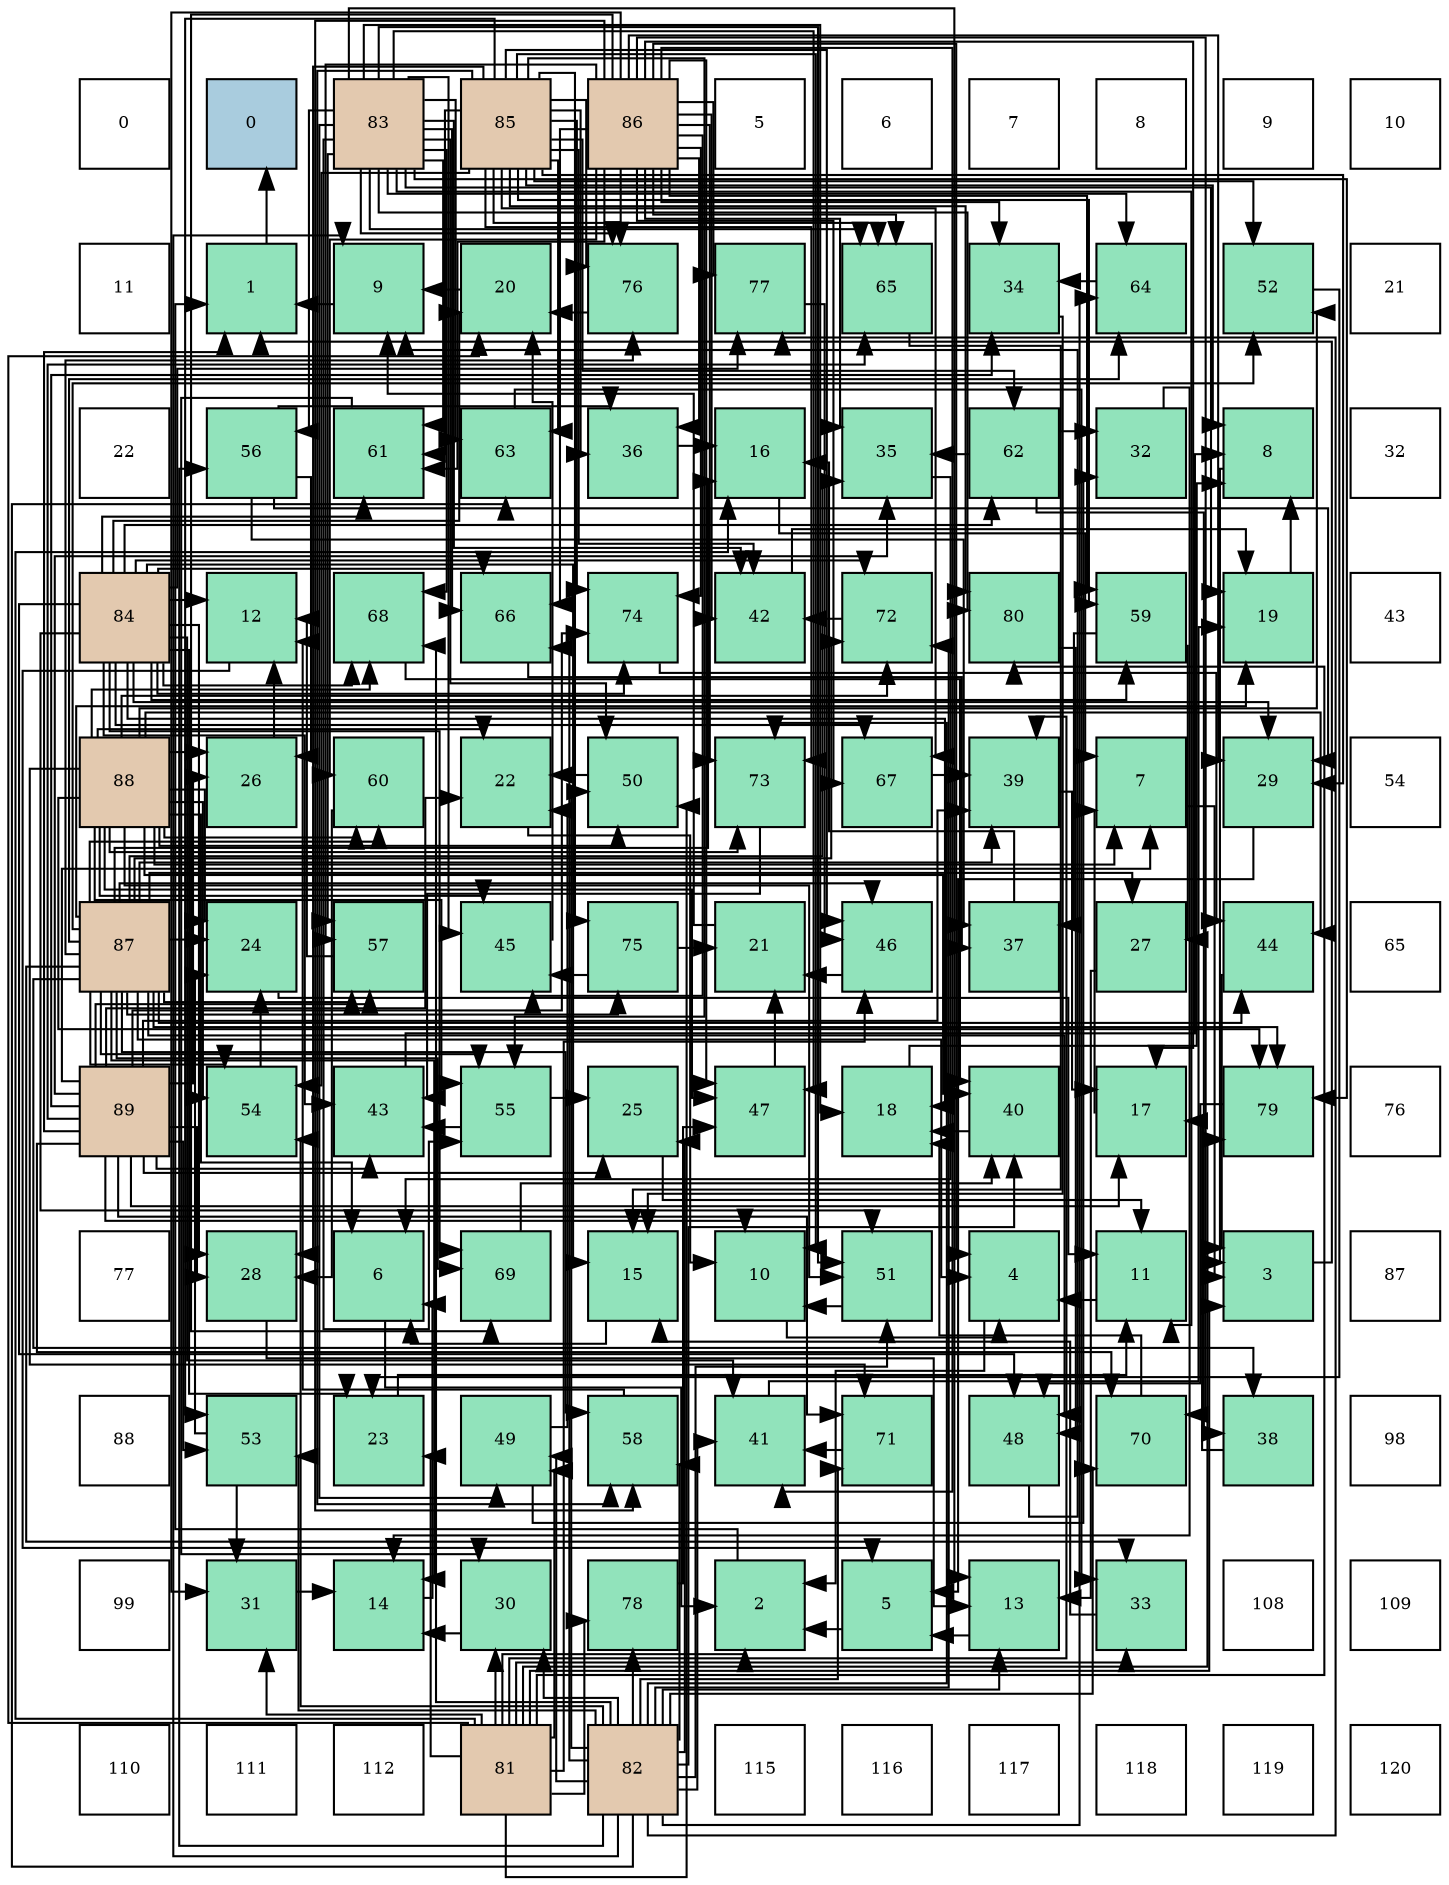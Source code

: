 digraph layout{
 rankdir=TB;
 splines=ortho;
 node [style=filled shape=square fixedsize=true width=0.6];
0[label="0", fontsize=8, fillcolor="#ffffff"];
1[label="0", fontsize=8, fillcolor="#a9ccde"];
2[label="83", fontsize=8, fillcolor="#e3c9af"];
3[label="85", fontsize=8, fillcolor="#e3c9af"];
4[label="86", fontsize=8, fillcolor="#e3c9af"];
5[label="5", fontsize=8, fillcolor="#ffffff"];
6[label="6", fontsize=8, fillcolor="#ffffff"];
7[label="7", fontsize=8, fillcolor="#ffffff"];
8[label="8", fontsize=8, fillcolor="#ffffff"];
9[label="9", fontsize=8, fillcolor="#ffffff"];
10[label="10", fontsize=8, fillcolor="#ffffff"];
11[label="11", fontsize=8, fillcolor="#ffffff"];
12[label="1", fontsize=8, fillcolor="#91e3bb"];
13[label="9", fontsize=8, fillcolor="#91e3bb"];
14[label="20", fontsize=8, fillcolor="#91e3bb"];
15[label="76", fontsize=8, fillcolor="#91e3bb"];
16[label="77", fontsize=8, fillcolor="#91e3bb"];
17[label="65", fontsize=8, fillcolor="#91e3bb"];
18[label="34", fontsize=8, fillcolor="#91e3bb"];
19[label="64", fontsize=8, fillcolor="#91e3bb"];
20[label="52", fontsize=8, fillcolor="#91e3bb"];
21[label="21", fontsize=8, fillcolor="#ffffff"];
22[label="22", fontsize=8, fillcolor="#ffffff"];
23[label="56", fontsize=8, fillcolor="#91e3bb"];
24[label="61", fontsize=8, fillcolor="#91e3bb"];
25[label="63", fontsize=8, fillcolor="#91e3bb"];
26[label="36", fontsize=8, fillcolor="#91e3bb"];
27[label="16", fontsize=8, fillcolor="#91e3bb"];
28[label="35", fontsize=8, fillcolor="#91e3bb"];
29[label="62", fontsize=8, fillcolor="#91e3bb"];
30[label="32", fontsize=8, fillcolor="#91e3bb"];
31[label="8", fontsize=8, fillcolor="#91e3bb"];
32[label="32", fontsize=8, fillcolor="#ffffff"];
33[label="84", fontsize=8, fillcolor="#e3c9af"];
34[label="12", fontsize=8, fillcolor="#91e3bb"];
35[label="68", fontsize=8, fillcolor="#91e3bb"];
36[label="66", fontsize=8, fillcolor="#91e3bb"];
37[label="74", fontsize=8, fillcolor="#91e3bb"];
38[label="42", fontsize=8, fillcolor="#91e3bb"];
39[label="72", fontsize=8, fillcolor="#91e3bb"];
40[label="80", fontsize=8, fillcolor="#91e3bb"];
41[label="59", fontsize=8, fillcolor="#91e3bb"];
42[label="19", fontsize=8, fillcolor="#91e3bb"];
43[label="43", fontsize=8, fillcolor="#ffffff"];
44[label="88", fontsize=8, fillcolor="#e3c9af"];
45[label="26", fontsize=8, fillcolor="#91e3bb"];
46[label="60", fontsize=8, fillcolor="#91e3bb"];
47[label="22", fontsize=8, fillcolor="#91e3bb"];
48[label="50", fontsize=8, fillcolor="#91e3bb"];
49[label="73", fontsize=8, fillcolor="#91e3bb"];
50[label="67", fontsize=8, fillcolor="#91e3bb"];
51[label="39", fontsize=8, fillcolor="#91e3bb"];
52[label="7", fontsize=8, fillcolor="#91e3bb"];
53[label="29", fontsize=8, fillcolor="#91e3bb"];
54[label="54", fontsize=8, fillcolor="#ffffff"];
55[label="87", fontsize=8, fillcolor="#e3c9af"];
56[label="24", fontsize=8, fillcolor="#91e3bb"];
57[label="57", fontsize=8, fillcolor="#91e3bb"];
58[label="45", fontsize=8, fillcolor="#91e3bb"];
59[label="75", fontsize=8, fillcolor="#91e3bb"];
60[label="21", fontsize=8, fillcolor="#91e3bb"];
61[label="46", fontsize=8, fillcolor="#91e3bb"];
62[label="37", fontsize=8, fillcolor="#91e3bb"];
63[label="27", fontsize=8, fillcolor="#91e3bb"];
64[label="44", fontsize=8, fillcolor="#91e3bb"];
65[label="65", fontsize=8, fillcolor="#ffffff"];
66[label="89", fontsize=8, fillcolor="#e3c9af"];
67[label="54", fontsize=8, fillcolor="#91e3bb"];
68[label="43", fontsize=8, fillcolor="#91e3bb"];
69[label="55", fontsize=8, fillcolor="#91e3bb"];
70[label="25", fontsize=8, fillcolor="#91e3bb"];
71[label="47", fontsize=8, fillcolor="#91e3bb"];
72[label="18", fontsize=8, fillcolor="#91e3bb"];
73[label="40", fontsize=8, fillcolor="#91e3bb"];
74[label="17", fontsize=8, fillcolor="#91e3bb"];
75[label="79", fontsize=8, fillcolor="#91e3bb"];
76[label="76", fontsize=8, fillcolor="#ffffff"];
77[label="77", fontsize=8, fillcolor="#ffffff"];
78[label="28", fontsize=8, fillcolor="#91e3bb"];
79[label="6", fontsize=8, fillcolor="#91e3bb"];
80[label="69", fontsize=8, fillcolor="#91e3bb"];
81[label="15", fontsize=8, fillcolor="#91e3bb"];
82[label="10", fontsize=8, fillcolor="#91e3bb"];
83[label="51", fontsize=8, fillcolor="#91e3bb"];
84[label="4", fontsize=8, fillcolor="#91e3bb"];
85[label="11", fontsize=8, fillcolor="#91e3bb"];
86[label="3", fontsize=8, fillcolor="#91e3bb"];
87[label="87", fontsize=8, fillcolor="#ffffff"];
88[label="88", fontsize=8, fillcolor="#ffffff"];
89[label="53", fontsize=8, fillcolor="#91e3bb"];
90[label="23", fontsize=8, fillcolor="#91e3bb"];
91[label="49", fontsize=8, fillcolor="#91e3bb"];
92[label="58", fontsize=8, fillcolor="#91e3bb"];
93[label="41", fontsize=8, fillcolor="#91e3bb"];
94[label="71", fontsize=8, fillcolor="#91e3bb"];
95[label="48", fontsize=8, fillcolor="#91e3bb"];
96[label="70", fontsize=8, fillcolor="#91e3bb"];
97[label="38", fontsize=8, fillcolor="#91e3bb"];
98[label="98", fontsize=8, fillcolor="#ffffff"];
99[label="99", fontsize=8, fillcolor="#ffffff"];
100[label="31", fontsize=8, fillcolor="#91e3bb"];
101[label="14", fontsize=8, fillcolor="#91e3bb"];
102[label="30", fontsize=8, fillcolor="#91e3bb"];
103[label="78", fontsize=8, fillcolor="#91e3bb"];
104[label="2", fontsize=8, fillcolor="#91e3bb"];
105[label="5", fontsize=8, fillcolor="#91e3bb"];
106[label="13", fontsize=8, fillcolor="#91e3bb"];
107[label="33", fontsize=8, fillcolor="#91e3bb"];
108[label="108", fontsize=8, fillcolor="#ffffff"];
109[label="109", fontsize=8, fillcolor="#ffffff"];
110[label="110", fontsize=8, fillcolor="#ffffff"];
111[label="111", fontsize=8, fillcolor="#ffffff"];
112[label="112", fontsize=8, fillcolor="#ffffff"];
113[label="81", fontsize=8, fillcolor="#e3c9af"];
114[label="82", fontsize=8, fillcolor="#e3c9af"];
115[label="115", fontsize=8, fillcolor="#ffffff"];
116[label="116", fontsize=8, fillcolor="#ffffff"];
117[label="117", fontsize=8, fillcolor="#ffffff"];
118[label="118", fontsize=8, fillcolor="#ffffff"];
119[label="119", fontsize=8, fillcolor="#ffffff"];
120[label="120", fontsize=8, fillcolor="#ffffff"];
edge [constraint=false, style=vis];12 -> 1;
104 -> 12;
86 -> 12;
84 -> 104;
105 -> 104;
79 -> 104;
52 -> 86;
31 -> 86;
13 -> 12;
82 -> 84;
85 -> 84;
34 -> 105;
106 -> 105;
101 -> 79;
81 -> 79;
27 -> 52;
74 -> 52;
72 -> 31;
42 -> 31;
14 -> 13;
60 -> 13;
47 -> 82;
90 -> 85;
56 -> 85;
70 -> 85;
45 -> 34;
63 -> 106;
78 -> 106;
53 -> 105;
102 -> 101;
100 -> 101;
30 -> 101;
107 -> 81;
18 -> 81;
28 -> 79;
26 -> 27;
62 -> 27;
97 -> 74;
51 -> 74;
73 -> 72;
93 -> 42;
38 -> 42;
68 -> 31;
64 -> 86;
58 -> 14;
61 -> 60;
71 -> 60;
95 -> 13;
91 -> 47;
91 -> 30;
48 -> 47;
83 -> 82;
20 -> 90;
89 -> 56;
89 -> 100;
67 -> 56;
69 -> 70;
69 -> 68;
23 -> 45;
23 -> 53;
23 -> 26;
23 -> 62;
57 -> 34;
92 -> 34;
41 -> 63;
41 -> 62;
46 -> 78;
24 -> 102;
29 -> 30;
29 -> 28;
29 -> 97;
25 -> 107;
19 -> 18;
17 -> 81;
36 -> 62;
50 -> 51;
35 -> 73;
80 -> 73;
96 -> 72;
94 -> 93;
39 -> 38;
49 -> 68;
37 -> 64;
59 -> 60;
59 -> 58;
15 -> 14;
16 -> 61;
103 -> 71;
75 -> 95;
40 -> 95;
113 -> 104;
113 -> 86;
113 -> 27;
113 -> 14;
113 -> 90;
113 -> 102;
113 -> 100;
113 -> 107;
113 -> 51;
113 -> 61;
113 -> 91;
113 -> 48;
113 -> 103;
113 -> 75;
113 -> 40;
114 -> 13;
114 -> 106;
114 -> 70;
114 -> 102;
114 -> 73;
114 -> 93;
114 -> 91;
114 -> 48;
114 -> 83;
114 -> 89;
114 -> 67;
114 -> 23;
114 -> 92;
114 -> 25;
114 -> 19;
114 -> 36;
114 -> 35;
114 -> 96;
114 -> 94;
114 -> 39;
114 -> 49;
114 -> 16;
114 -> 103;
2 -> 85;
2 -> 106;
2 -> 72;
2 -> 42;
2 -> 38;
2 -> 58;
2 -> 71;
2 -> 91;
2 -> 48;
2 -> 83;
2 -> 69;
2 -> 23;
2 -> 57;
2 -> 24;
2 -> 25;
2 -> 19;
2 -> 17;
2 -> 36;
2 -> 35;
2 -> 15;
2 -> 75;
2 -> 40;
33 -> 34;
33 -> 81;
33 -> 72;
33 -> 14;
33 -> 90;
33 -> 78;
33 -> 53;
33 -> 93;
33 -> 68;
33 -> 95;
33 -> 83;
33 -> 41;
33 -> 24;
33 -> 29;
33 -> 36;
33 -> 50;
33 -> 35;
33 -> 80;
33 -> 39;
33 -> 37;
33 -> 16;
3 -> 31;
3 -> 82;
3 -> 78;
3 -> 53;
3 -> 26;
3 -> 38;
3 -> 61;
3 -> 20;
3 -> 89;
3 -> 67;
3 -> 69;
3 -> 92;
3 -> 41;
3 -> 24;
3 -> 29;
3 -> 25;
3 -> 17;
3 -> 50;
3 -> 49;
3 -> 37;
3 -> 59;
3 -> 15;
3 -> 40;
4 -> 84;
4 -> 74;
4 -> 53;
4 -> 100;
4 -> 18;
4 -> 28;
4 -> 26;
4 -> 93;
4 -> 38;
4 -> 58;
4 -> 71;
4 -> 57;
4 -> 92;
4 -> 41;
4 -> 46;
4 -> 24;
4 -> 17;
4 -> 36;
4 -> 50;
4 -> 80;
4 -> 96;
4 -> 49;
4 -> 37;
4 -> 15;
4 -> 16;
55 -> 84;
55 -> 101;
55 -> 27;
55 -> 42;
55 -> 56;
55 -> 63;
55 -> 107;
55 -> 28;
55 -> 97;
55 -> 51;
55 -> 64;
55 -> 61;
55 -> 95;
55 -> 20;
55 -> 67;
55 -> 69;
55 -> 57;
55 -> 92;
55 -> 46;
55 -> 19;
55 -> 80;
55 -> 39;
55 -> 59;
55 -> 15;
55 -> 75;
44 -> 79;
44 -> 52;
44 -> 47;
44 -> 56;
44 -> 45;
44 -> 73;
44 -> 64;
44 -> 58;
44 -> 71;
44 -> 48;
44 -> 83;
44 -> 20;
44 -> 67;
44 -> 69;
44 -> 46;
44 -> 35;
44 -> 94;
44 -> 39;
44 -> 49;
44 -> 75;
66 -> 12;
66 -> 52;
66 -> 82;
66 -> 74;
66 -> 47;
66 -> 70;
66 -> 45;
66 -> 78;
66 -> 18;
66 -> 28;
66 -> 51;
66 -> 68;
66 -> 89;
66 -> 57;
66 -> 17;
66 -> 96;
66 -> 94;
66 -> 37;
edge [constraint=true, style=invis];
0 -> 11 -> 22 -> 33 -> 44 -> 55 -> 66 -> 77 -> 88 -> 99 -> 110;
1 -> 12 -> 23 -> 34 -> 45 -> 56 -> 67 -> 78 -> 89 -> 100 -> 111;
2 -> 13 -> 24 -> 35 -> 46 -> 57 -> 68 -> 79 -> 90 -> 101 -> 112;
3 -> 14 -> 25 -> 36 -> 47 -> 58 -> 69 -> 80 -> 91 -> 102 -> 113;
4 -> 15 -> 26 -> 37 -> 48 -> 59 -> 70 -> 81 -> 92 -> 103 -> 114;
5 -> 16 -> 27 -> 38 -> 49 -> 60 -> 71 -> 82 -> 93 -> 104 -> 115;
6 -> 17 -> 28 -> 39 -> 50 -> 61 -> 72 -> 83 -> 94 -> 105 -> 116;
7 -> 18 -> 29 -> 40 -> 51 -> 62 -> 73 -> 84 -> 95 -> 106 -> 117;
8 -> 19 -> 30 -> 41 -> 52 -> 63 -> 74 -> 85 -> 96 -> 107 -> 118;
9 -> 20 -> 31 -> 42 -> 53 -> 64 -> 75 -> 86 -> 97 -> 108 -> 119;
10 -> 21 -> 32 -> 43 -> 54 -> 65 -> 76 -> 87 -> 98 -> 109 -> 120;
rank = same {0 -> 1 -> 2 -> 3 -> 4 -> 5 -> 6 -> 7 -> 8 -> 9 -> 10};
rank = same {11 -> 12 -> 13 -> 14 -> 15 -> 16 -> 17 -> 18 -> 19 -> 20 -> 21};
rank = same {22 -> 23 -> 24 -> 25 -> 26 -> 27 -> 28 -> 29 -> 30 -> 31 -> 32};
rank = same {33 -> 34 -> 35 -> 36 -> 37 -> 38 -> 39 -> 40 -> 41 -> 42 -> 43};
rank = same {44 -> 45 -> 46 -> 47 -> 48 -> 49 -> 50 -> 51 -> 52 -> 53 -> 54};
rank = same {55 -> 56 -> 57 -> 58 -> 59 -> 60 -> 61 -> 62 -> 63 -> 64 -> 65};
rank = same {66 -> 67 -> 68 -> 69 -> 70 -> 71 -> 72 -> 73 -> 74 -> 75 -> 76};
rank = same {77 -> 78 -> 79 -> 80 -> 81 -> 82 -> 83 -> 84 -> 85 -> 86 -> 87};
rank = same {88 -> 89 -> 90 -> 91 -> 92 -> 93 -> 94 -> 95 -> 96 -> 97 -> 98};
rank = same {99 -> 100 -> 101 -> 102 -> 103 -> 104 -> 105 -> 106 -> 107 -> 108 -> 109};
rank = same {110 -> 111 -> 112 -> 113 -> 114 -> 115 -> 116 -> 117 -> 118 -> 119 -> 120};
}